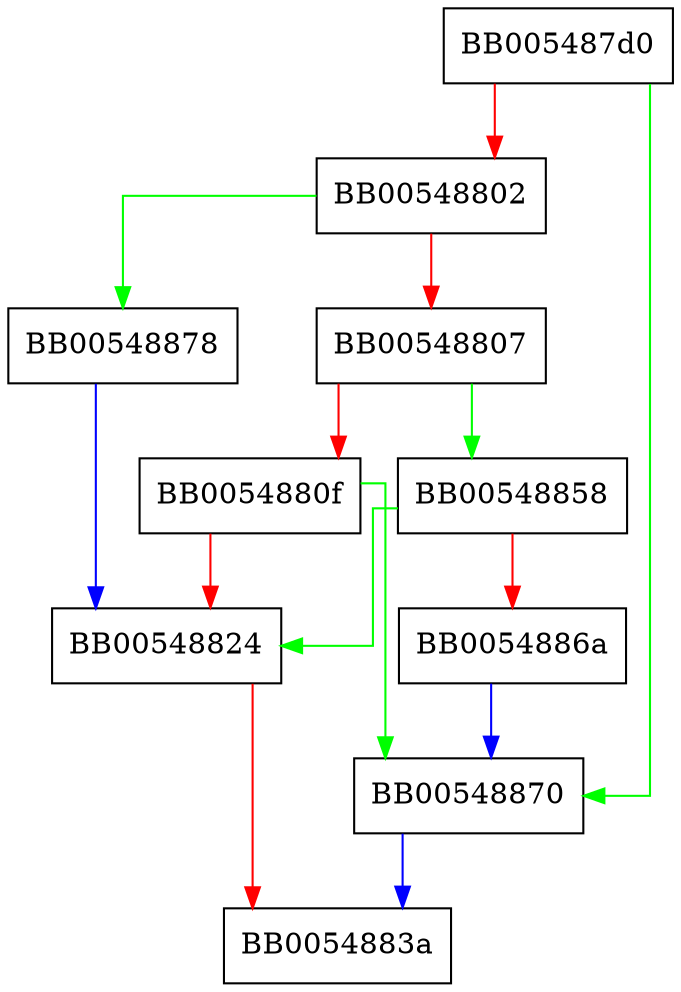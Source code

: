 digraph BN_mod_mul_reciprocal {
  node [shape="box"];
  graph [splines=ortho];
  BB005487d0 -> BB00548870 [color="green"];
  BB005487d0 -> BB00548802 [color="red"];
  BB00548802 -> BB00548878 [color="green"];
  BB00548802 -> BB00548807 [color="red"];
  BB00548807 -> BB00548858 [color="green"];
  BB00548807 -> BB0054880f [color="red"];
  BB0054880f -> BB00548870 [color="green"];
  BB0054880f -> BB00548824 [color="red"];
  BB00548824 -> BB0054883a [color="red"];
  BB00548858 -> BB00548824 [color="green"];
  BB00548858 -> BB0054886a [color="red"];
  BB0054886a -> BB00548870 [color="blue"];
  BB00548870 -> BB0054883a [color="blue"];
  BB00548878 -> BB00548824 [color="blue"];
}